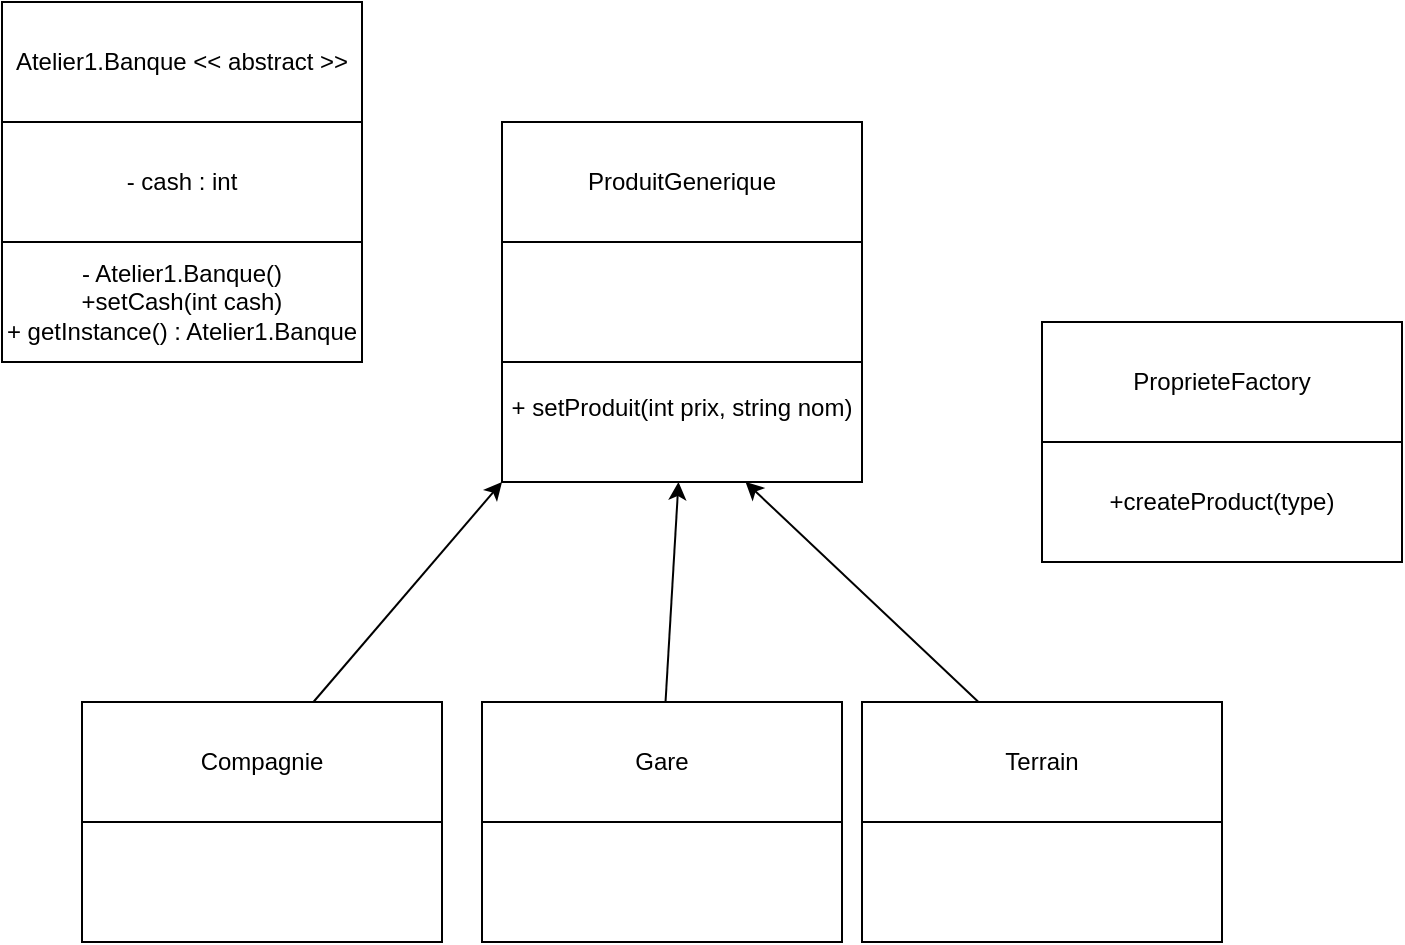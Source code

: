 <mxfile>
    <diagram id="IR0WtdUaMRRv4yMb3qp2" name="Page-1">
        <mxGraphModel dx="817" dy="691" grid="1" gridSize="10" guides="1" tooltips="1" connect="1" arrows="1" fold="1" page="1" pageScale="1" pageWidth="827" pageHeight="1169" math="0" shadow="0">
            <root>
                <mxCell id="0"/>
                <mxCell id="1" parent="0"/>
                <mxCell id="11" value="" style="group" parent="1" vertex="1" connectable="0">
                    <mxGeometry x="100" y="80" width="180" height="180" as="geometry"/>
                </mxCell>
                <mxCell id="7" value="Atelier1.Banque &amp;lt;&amp;lt; abstract &amp;gt;&amp;gt;" style="rounded=0;whiteSpace=wrap;html=1;" parent="11" vertex="1">
                    <mxGeometry width="180" height="60" as="geometry"/>
                </mxCell>
                <mxCell id="8" value="- cash : int" style="rounded=0;whiteSpace=wrap;html=1;" parent="11" vertex="1">
                    <mxGeometry y="60" width="180" height="60" as="geometry"/>
                </mxCell>
                <mxCell id="10" value="- Atelier1.Banque()&lt;br&gt;+setCash(int cash)&lt;br&gt;+ getInstance() : Atelier1.Banque" style="rounded=0;whiteSpace=wrap;html=1;" parent="11" vertex="1">
                    <mxGeometry y="120" width="180" height="60" as="geometry"/>
                </mxCell>
                <mxCell id="17" value="" style="group" vertex="1" connectable="0" parent="1">
                    <mxGeometry x="620" y="240" width="180" height="120" as="geometry"/>
                </mxCell>
                <mxCell id="13" value="ProprieteFactory" style="rounded=0;whiteSpace=wrap;html=1;" vertex="1" parent="17">
                    <mxGeometry width="180" height="60" as="geometry"/>
                </mxCell>
                <mxCell id="14" value="+createProduct(type)" style="rounded=0;whiteSpace=wrap;html=1;" vertex="1" parent="17">
                    <mxGeometry y="60" width="180" height="60" as="geometry"/>
                </mxCell>
                <mxCell id="25" value="" style="group" vertex="1" connectable="0" parent="1">
                    <mxGeometry x="350" y="140" width="180" height="180" as="geometry"/>
                </mxCell>
                <mxCell id="26" value="ProduitGenerique" style="rounded=0;whiteSpace=wrap;html=1;" vertex="1" parent="25">
                    <mxGeometry width="180" height="60" as="geometry"/>
                </mxCell>
                <mxCell id="27" value="&lt;p style=&quot;margin: 0px; font-variant-numeric: normal; font-variant-east-asian: normal; font-variant-alternates: normal; font-size-adjust: none; font-kerning: auto; font-optical-sizing: auto; font-feature-settings: normal; font-variation-settings: normal; font-variant-position: normal; font-stretch: normal; font-size: 11px; line-height: normal; text-align: start;&quot; class=&quot;p1&quot;&gt;&lt;span style=&quot;color: rgb(255, 255, 255); background-color: initial;&quot;&gt;- int prix&lt;/span&gt;&lt;/p&gt;&lt;p style=&quot;margin: 0px; font-variant-numeric: normal; font-variant-east-asian: normal; font-variant-alternates: normal; font-size-adjust: none; font-kerning: auto; font-optical-sizing: auto; font-feature-settings: normal; font-variation-settings: normal; font-variant-position: normal; font-stretch: normal; font-size: 11px; line-height: normal; text-align: start;&quot; class=&quot;p1&quot;&gt;&lt;span style=&quot;color: rgb(255, 255, 255); background-color: initial;&quot;&gt;- string nom&lt;/span&gt;&lt;br&gt;&lt;/p&gt;&lt;p style=&quot;margin: 0px; font-variant-numeric: normal; font-variant-east-asian: normal; font-variant-alternates: normal; font-size-adjust: none; font-kerning: auto; font-optical-sizing: auto; font-feature-settings: normal; font-variation-settings: normal; font-variant-position: normal; font-stretch: normal; font-size: 11px; line-height: normal; text-align: start;&quot; class=&quot;p1&quot;&gt;&lt;br&gt;&lt;/p&gt;" style="rounded=0;whiteSpace=wrap;html=1;" vertex="1" parent="25">
                    <mxGeometry y="60" width="180" height="60" as="geometry"/>
                </mxCell>
                <mxCell id="28" value="+ setProduit(int prix, string nom)&lt;br&gt;&lt;span style=&quot;color: rgb(255, 255, 255); font-size: 11px; text-align: start;&quot;&gt;+ afficher()&lt;/span&gt;" style="rounded=0;whiteSpace=wrap;html=1;" vertex="1" parent="25">
                    <mxGeometry y="120" width="180" height="60" as="geometry"/>
                </mxCell>
                <mxCell id="29" value="" style="edgeStyle=none;html=1;fontColor=#FFFFFF;" edge="1" parent="1" source="22" target="28">
                    <mxGeometry relative="1" as="geometry"/>
                </mxCell>
                <mxCell id="31" value="" style="group" vertex="1" connectable="0" parent="1">
                    <mxGeometry x="340" y="430" width="180" height="120" as="geometry"/>
                </mxCell>
                <mxCell id="22" value="Gare" style="rounded=0;whiteSpace=wrap;html=1;" vertex="1" parent="31">
                    <mxGeometry width="180" height="60" as="geometry"/>
                </mxCell>
                <mxCell id="23" value="&lt;p style=&quot;margin: 0px; font-variant-numeric: normal; font-variant-east-asian: normal; font-variant-alternates: normal; font-size-adjust: none; font-kerning: auto; font-optical-sizing: auto; font-feature-settings: normal; font-variation-settings: normal; font-variant-position: normal; font-stretch: normal; font-size: 11px; line-height: normal; text-align: start;&quot; class=&quot;p1&quot;&gt;&lt;font color=&quot;#ffffff&quot;&gt;+ afficher()&lt;/font&gt;&lt;/p&gt;" style="rounded=0;whiteSpace=wrap;html=1;" vertex="1" parent="31">
                    <mxGeometry y="60" width="180" height="60" as="geometry"/>
                </mxCell>
                <mxCell id="32" value="" style="group" vertex="1" connectable="0" parent="1">
                    <mxGeometry x="530" y="430" width="180" height="120" as="geometry"/>
                </mxCell>
                <mxCell id="33" value="Terrain" style="rounded=0;whiteSpace=wrap;html=1;" vertex="1" parent="32">
                    <mxGeometry width="180" height="60" as="geometry"/>
                </mxCell>
                <mxCell id="34" value="&lt;p style=&quot;margin: 0px; font-variant-numeric: normal; font-variant-east-asian: normal; font-variant-alternates: normal; font-size-adjust: none; font-kerning: auto; font-optical-sizing: auto; font-feature-settings: normal; font-variation-settings: normal; font-variant-position: normal; font-stretch: normal; font-size: 11px; line-height: normal; text-align: start;&quot; class=&quot;p1&quot;&gt;&lt;font color=&quot;#ffffff&quot;&gt;+ afficher()&lt;/font&gt;&lt;/p&gt;" style="rounded=0;whiteSpace=wrap;html=1;" vertex="1" parent="32">
                    <mxGeometry y="60" width="180" height="60" as="geometry"/>
                </mxCell>
                <mxCell id="35" value="" style="group" vertex="1" connectable="0" parent="1">
                    <mxGeometry x="140" y="430" width="180" height="120" as="geometry"/>
                </mxCell>
                <mxCell id="36" value="Compagnie" style="rounded=0;whiteSpace=wrap;html=1;" vertex="1" parent="35">
                    <mxGeometry width="180" height="60" as="geometry"/>
                </mxCell>
                <mxCell id="37" value="&lt;p style=&quot;margin: 0px; font-variant-numeric: normal; font-variant-east-asian: normal; font-variant-alternates: normal; font-size-adjust: none; font-kerning: auto; font-optical-sizing: auto; font-feature-settings: normal; font-variation-settings: normal; font-variant-position: normal; font-stretch: normal; font-size: 11px; line-height: normal; text-align: start;&quot; class=&quot;p1&quot;&gt;&lt;font color=&quot;#ffffff&quot;&gt;+ afficher()&lt;/font&gt;&lt;/p&gt;" style="rounded=0;whiteSpace=wrap;html=1;" vertex="1" parent="35">
                    <mxGeometry y="60" width="180" height="60" as="geometry"/>
                </mxCell>
                <mxCell id="38" style="edgeStyle=none;html=1;entryX=0;entryY=1;entryDx=0;entryDy=0;fontColor=#FFFFFF;" edge="1" parent="1" source="36" target="28">
                    <mxGeometry relative="1" as="geometry"/>
                </mxCell>
                <mxCell id="39" value="" style="edgeStyle=none;html=1;fontColor=#FFFFFF;" edge="1" parent="1" source="33" target="28">
                    <mxGeometry relative="1" as="geometry"/>
                </mxCell>
            </root>
        </mxGraphModel>
    </diagram>
</mxfile>